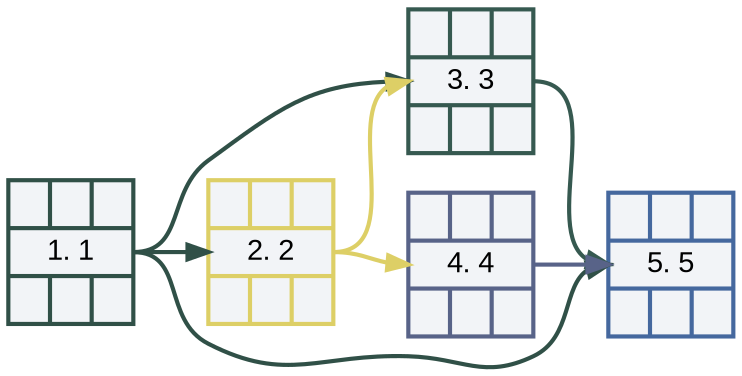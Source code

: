         digraph NetworkGraph01
        {
           //graph [charset = "utf8"]
           rankdir = LR
           layout = dot
           splines = spline
           node [style = "filled, bold", fillcolor = "#f2f4f7", fontname = "Arial"]
           edge [penwidth = 2]
           v1 [fontname = "Arial",color = "#305047", shape = record, label = "{  |  |  } |  <mI1> 1. 1 | { |  |  }"]
   v2 [fontname = "Arial",color = "#ddcf66", shape = record, label = "{  |  |  } |  <mI2> 2. 2 | { |  |  }"]
   v3 [fontname = "Arial",color = "#365950", shape = record, label = "{  |  |  } |  <mI3> 3. 3 | { |  |  }"]
   v4 [fontname = "Arial",color = "#586388", shape = record, label = "{  |  |  } |  <mI4> 4. 4 | { |  |  }"]
   v5 [fontname = "Arial",color = "#45689e", shape = record, label = "{  |  |  } |  <mI5> 5. 5 | { |  |  }"]
   v1:<mI1> -> v2:<mI2> [color = "#305047"]
   v2:<mI2> -> v3:<mI3> [color = "#ddcf66"]
   v1:<mI1> -> v3:<mI3> [color = "#305047"]
   v2:<mI2> -> v4:<mI4> [color = "#ddcf66"]
   v1:<mI1> -> v5:<mI5> [color = "#305047"]
   v3:<mI3> -> v5:<mI5> [color = "#365950"]
   v4:<mI4> -> v5:<mI5> [color = "#586388"]

}
